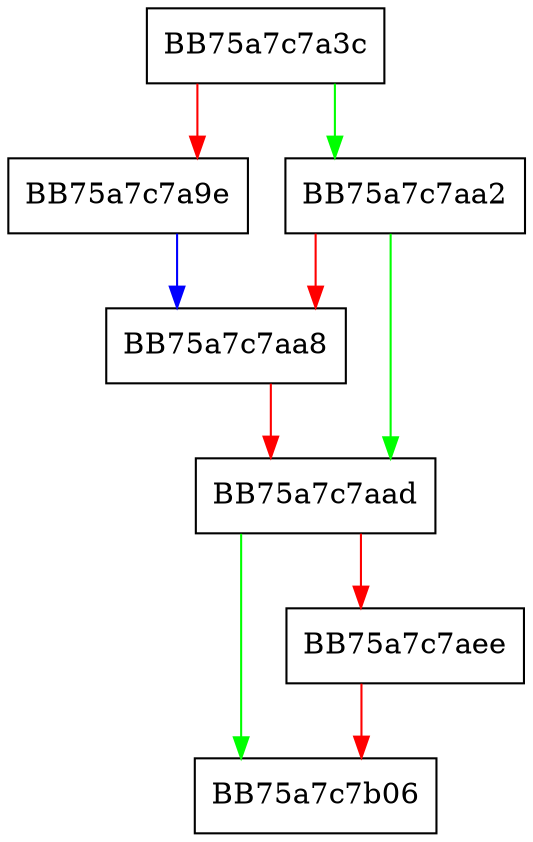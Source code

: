 digraph HipsRuleEnumDynamic {
  node [shape="box"];
  graph [splines=ortho];
  BB75a7c7a3c -> BB75a7c7aa2 [color="green"];
  BB75a7c7a3c -> BB75a7c7a9e [color="red"];
  BB75a7c7a9e -> BB75a7c7aa8 [color="blue"];
  BB75a7c7aa2 -> BB75a7c7aad [color="green"];
  BB75a7c7aa2 -> BB75a7c7aa8 [color="red"];
  BB75a7c7aa8 -> BB75a7c7aad [color="red"];
  BB75a7c7aad -> BB75a7c7b06 [color="green"];
  BB75a7c7aad -> BB75a7c7aee [color="red"];
  BB75a7c7aee -> BB75a7c7b06 [color="red"];
}
